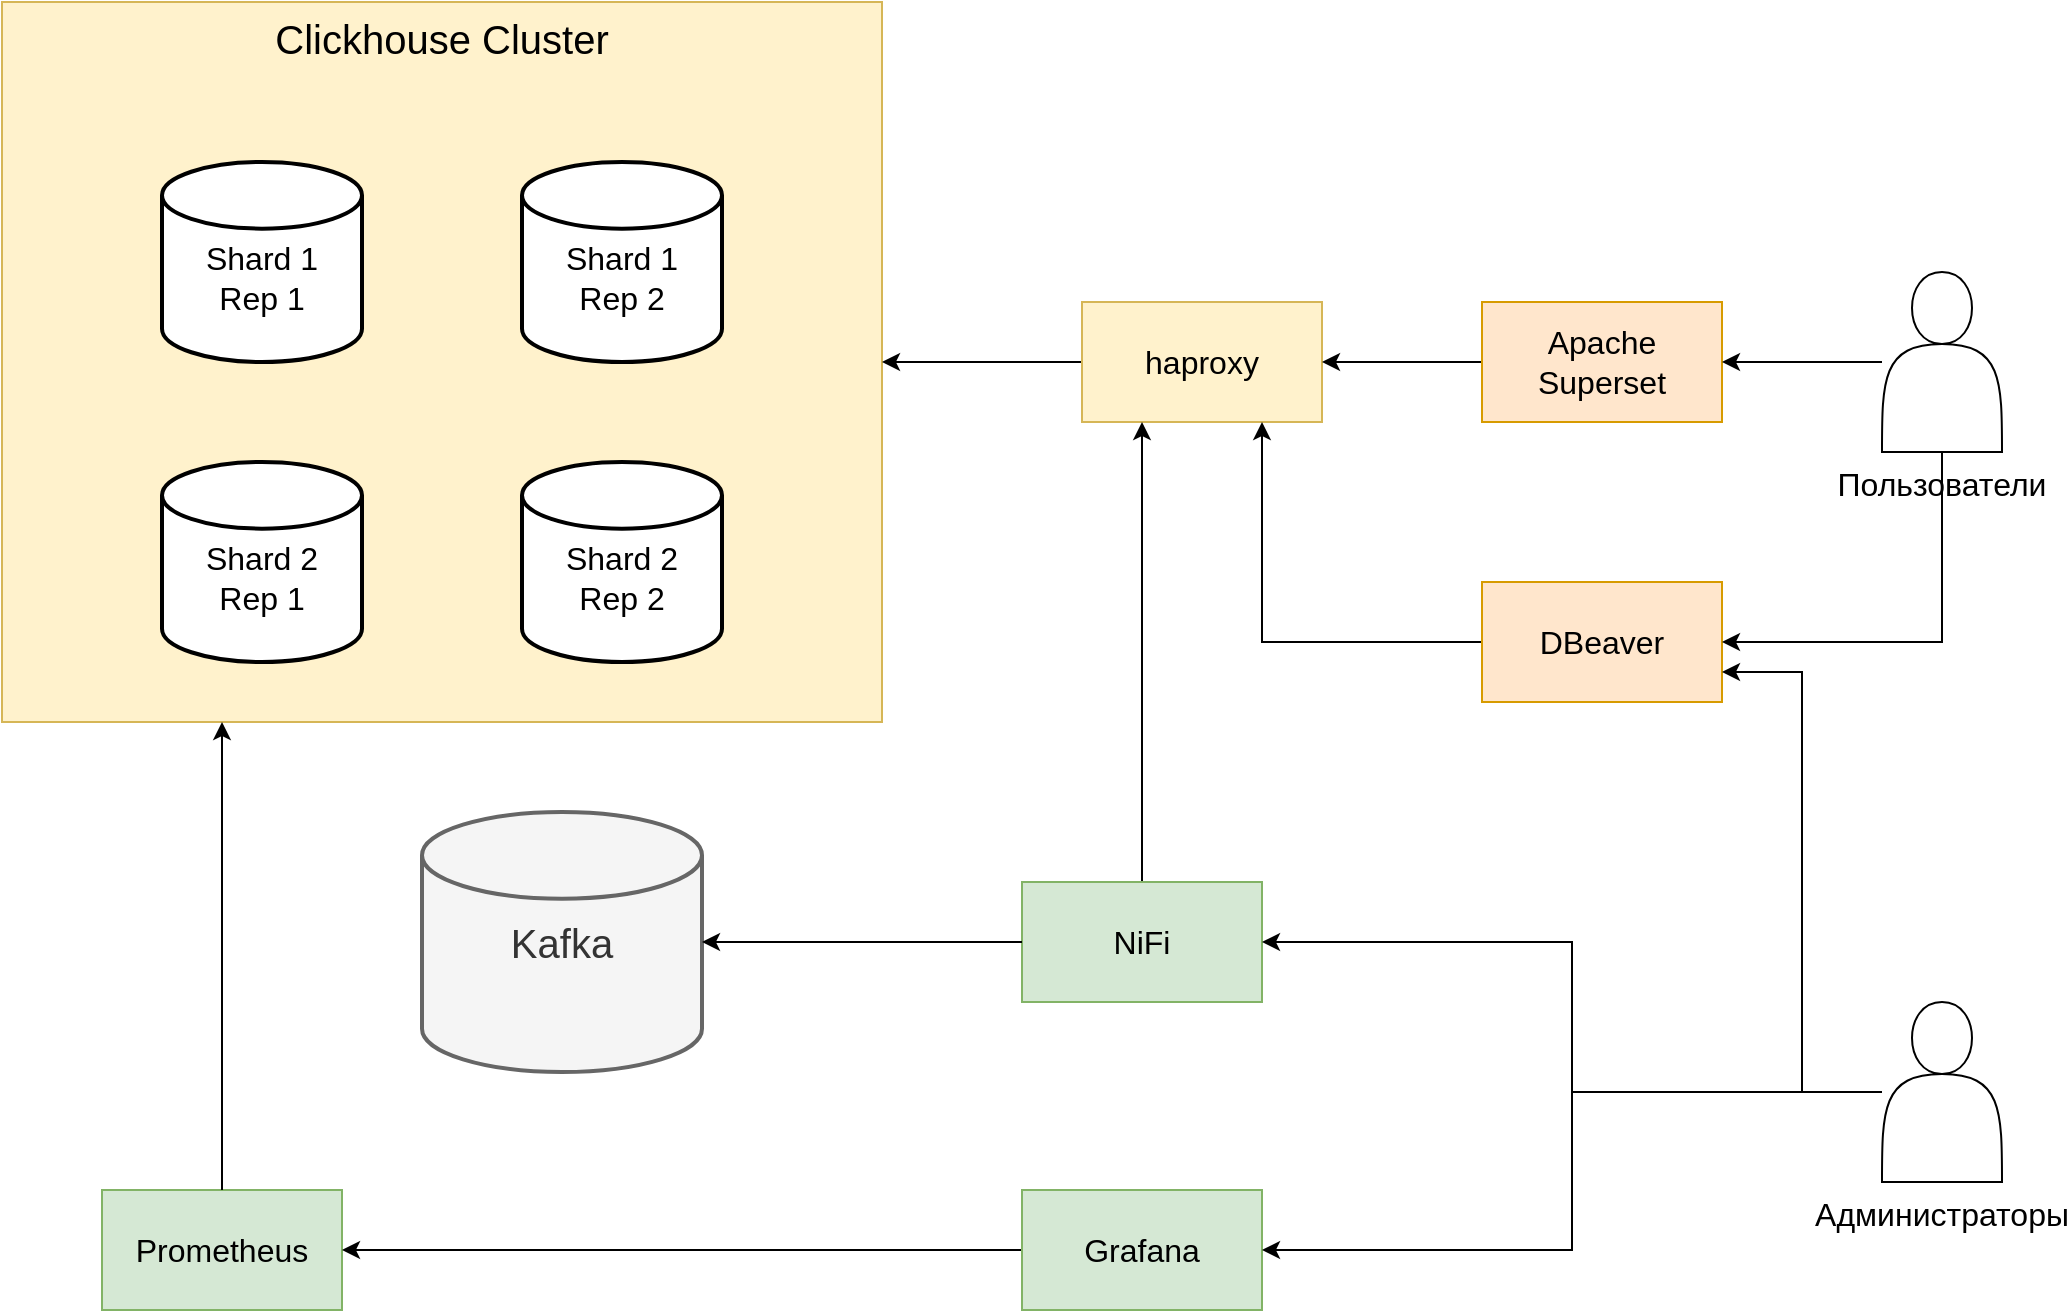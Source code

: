 <mxfile version="26.2.15">
  <diagram name="Страница — 1" id="MMgMjOwD4D79rNEsgax0">
    <mxGraphModel dx="1427" dy="974" grid="1" gridSize="10" guides="1" tooltips="1" connect="1" arrows="1" fold="1" page="1" pageScale="1" pageWidth="1169" pageHeight="827" math="0" shadow="0">
      <root>
        <mxCell id="0" />
        <mxCell id="1" parent="0" />
        <mxCell id="lgsHo6YYuJnd4zfrtJT4-11" value="" style="group;fillColor=#fff2cc;strokeColor=#d6b656;" vertex="1" connectable="0" parent="1">
          <mxGeometry x="40" y="100" width="440" height="360" as="geometry" />
        </mxCell>
        <mxCell id="lgsHo6YYuJnd4zfrtJT4-10" value="Clickhouse Cluster" style="rounded=0;whiteSpace=wrap;html=1;fontSize=20;verticalAlign=top;fillColor=#fff2cc;strokeColor=#d6b656;" vertex="1" parent="lgsHo6YYuJnd4zfrtJT4-11">
          <mxGeometry width="440" height="360" as="geometry" />
        </mxCell>
        <mxCell id="lgsHo6YYuJnd4zfrtJT4-1" value="Shard 1&lt;br&gt;Rep 1" style="strokeWidth=2;html=1;shape=mxgraph.flowchart.database;whiteSpace=wrap;fontSize=16;verticalAlign=middle;spacingTop=16;" vertex="1" parent="lgsHo6YYuJnd4zfrtJT4-11">
          <mxGeometry x="80" y="80" width="100" height="100" as="geometry" />
        </mxCell>
        <mxCell id="lgsHo6YYuJnd4zfrtJT4-6" value="Shard 1&lt;br&gt;Rep 2" style="strokeWidth=2;html=1;shape=mxgraph.flowchart.database;whiteSpace=wrap;fontSize=16;verticalAlign=middle;spacingTop=16;" vertex="1" parent="lgsHo6YYuJnd4zfrtJT4-11">
          <mxGeometry x="260" y="80" width="100" height="100" as="geometry" />
        </mxCell>
        <mxCell id="lgsHo6YYuJnd4zfrtJT4-7" value="Shard 2&lt;br&gt;Rep 1" style="strokeWidth=2;html=1;shape=mxgraph.flowchart.database;whiteSpace=wrap;fontSize=16;verticalAlign=middle;spacingTop=16;" vertex="1" parent="lgsHo6YYuJnd4zfrtJT4-11">
          <mxGeometry x="80" y="230" width="100" height="100" as="geometry" />
        </mxCell>
        <mxCell id="lgsHo6YYuJnd4zfrtJT4-8" value="Shard 2&lt;br&gt;Rep 2" style="strokeWidth=2;html=1;shape=mxgraph.flowchart.database;whiteSpace=wrap;fontSize=16;verticalAlign=middle;spacingTop=16;" vertex="1" parent="lgsHo6YYuJnd4zfrtJT4-11">
          <mxGeometry x="260" y="230" width="100" height="100" as="geometry" />
        </mxCell>
        <mxCell id="lgsHo6YYuJnd4zfrtJT4-15" value="" style="edgeStyle=orthogonalEdgeStyle;rounded=0;orthogonalLoop=1;jettySize=auto;html=1;startArrow=none;startFill=0;" edge="1" parent="1" source="lgsHo6YYuJnd4zfrtJT4-12" target="lgsHo6YYuJnd4zfrtJT4-10">
          <mxGeometry relative="1" as="geometry" />
        </mxCell>
        <mxCell id="lgsHo6YYuJnd4zfrtJT4-12" value="haproxy" style="rounded=0;whiteSpace=wrap;html=1;fontSize=16;fillColor=#fff2cc;strokeColor=#d6b656;" vertex="1" parent="1">
          <mxGeometry x="580" y="250" width="120" height="60" as="geometry" />
        </mxCell>
        <mxCell id="lgsHo6YYuJnd4zfrtJT4-17" style="edgeStyle=orthogonalEdgeStyle;rounded=0;orthogonalLoop=1;jettySize=auto;html=1;entryX=1;entryY=0.5;entryDx=0;entryDy=0;" edge="1" parent="1" source="lgsHo6YYuJnd4zfrtJT4-13" target="lgsHo6YYuJnd4zfrtJT4-12">
          <mxGeometry relative="1" as="geometry" />
        </mxCell>
        <mxCell id="lgsHo6YYuJnd4zfrtJT4-13" value="Apache Superset" style="rounded=0;whiteSpace=wrap;html=1;fontSize=16;fillColor=#ffe6cc;strokeColor=#d79b00;" vertex="1" parent="1">
          <mxGeometry x="780" y="250" width="120" height="60" as="geometry" />
        </mxCell>
        <mxCell id="lgsHo6YYuJnd4zfrtJT4-16" value="" style="edgeStyle=orthogonalEdgeStyle;rounded=0;orthogonalLoop=1;jettySize=auto;html=1;entryX=0.75;entryY=1;entryDx=0;entryDy=0;" edge="1" parent="1" source="lgsHo6YYuJnd4zfrtJT4-14" target="lgsHo6YYuJnd4zfrtJT4-12">
          <mxGeometry relative="1" as="geometry" />
        </mxCell>
        <mxCell id="lgsHo6YYuJnd4zfrtJT4-14" value="DBeaver" style="rounded=0;whiteSpace=wrap;html=1;fontSize=16;fillColor=#ffe6cc;strokeColor=#d79b00;" vertex="1" parent="1">
          <mxGeometry x="780" y="390" width="120" height="60" as="geometry" />
        </mxCell>
        <mxCell id="lgsHo6YYuJnd4zfrtJT4-18" value="Prometheus" style="rounded=0;whiteSpace=wrap;html=1;fontSize=16;fillColor=#d5e8d4;strokeColor=#82b366;" vertex="1" parent="1">
          <mxGeometry x="90" y="694" width="120" height="60" as="geometry" />
        </mxCell>
        <mxCell id="lgsHo6YYuJnd4zfrtJT4-20" value="" style="edgeStyle=orthogonalEdgeStyle;rounded=0;orthogonalLoop=1;jettySize=auto;html=1;" edge="1" parent="1" source="lgsHo6YYuJnd4zfrtJT4-19" target="lgsHo6YYuJnd4zfrtJT4-18">
          <mxGeometry relative="1" as="geometry" />
        </mxCell>
        <mxCell id="lgsHo6YYuJnd4zfrtJT4-19" value="Grafana" style="rounded=0;whiteSpace=wrap;html=1;fontSize=16;fillColor=#d5e8d4;strokeColor=#82b366;" vertex="1" parent="1">
          <mxGeometry x="550" y="694" width="120" height="60" as="geometry" />
        </mxCell>
        <mxCell id="lgsHo6YYuJnd4zfrtJT4-23" style="edgeStyle=orthogonalEdgeStyle;rounded=0;orthogonalLoop=1;jettySize=auto;html=1;entryX=0.25;entryY=1;entryDx=0;entryDy=0;" edge="1" parent="1" source="lgsHo6YYuJnd4zfrtJT4-18" target="lgsHo6YYuJnd4zfrtJT4-10">
          <mxGeometry relative="1" as="geometry" />
        </mxCell>
        <mxCell id="lgsHo6YYuJnd4zfrtJT4-25" style="edgeStyle=orthogonalEdgeStyle;rounded=0;orthogonalLoop=1;jettySize=auto;html=1;" edge="1" parent="1" source="lgsHo6YYuJnd4zfrtJT4-24" target="lgsHo6YYuJnd4zfrtJT4-13">
          <mxGeometry relative="1" as="geometry" />
        </mxCell>
        <mxCell id="lgsHo6YYuJnd4zfrtJT4-27" style="edgeStyle=orthogonalEdgeStyle;rounded=0;orthogonalLoop=1;jettySize=auto;html=1;exitX=0.5;exitY=1;exitDx=0;exitDy=0;entryX=1;entryY=0.5;entryDx=0;entryDy=0;" edge="1" parent="1" source="lgsHo6YYuJnd4zfrtJT4-24" target="lgsHo6YYuJnd4zfrtJT4-14">
          <mxGeometry relative="1" as="geometry" />
        </mxCell>
        <mxCell id="lgsHo6YYuJnd4zfrtJT4-24" value="Пользователи" style="shape=actor;whiteSpace=wrap;html=1;verticalAlign=top;labelPosition=center;verticalLabelPosition=bottom;align=center;fontSize=16;" vertex="1" parent="1">
          <mxGeometry x="980" y="235" width="60" height="90" as="geometry" />
        </mxCell>
        <mxCell id="lgsHo6YYuJnd4zfrtJT4-32" style="edgeStyle=orthogonalEdgeStyle;rounded=0;orthogonalLoop=1;jettySize=auto;html=1;exitX=0.5;exitY=0;exitDx=0;exitDy=0;entryX=0.25;entryY=1;entryDx=0;entryDy=0;" edge="1" parent="1" source="lgsHo6YYuJnd4zfrtJT4-29" target="lgsHo6YYuJnd4zfrtJT4-12">
          <mxGeometry relative="1" as="geometry" />
        </mxCell>
        <mxCell id="lgsHo6YYuJnd4zfrtJT4-29" value="NiFi" style="rounded=0;whiteSpace=wrap;html=1;fontSize=16;fillColor=#d5e8d4;strokeColor=#82b366;" vertex="1" parent="1">
          <mxGeometry x="550" y="540" width="120" height="60" as="geometry" />
        </mxCell>
        <mxCell id="lgsHo6YYuJnd4zfrtJT4-31" value="Kafka" style="strokeWidth=2;html=1;shape=mxgraph.flowchart.database;whiteSpace=wrap;fontSize=20;fillColor=#f5f5f5;fontColor=#333333;strokeColor=#666666;" vertex="1" parent="1">
          <mxGeometry x="250" y="505" width="140" height="130" as="geometry" />
        </mxCell>
        <mxCell id="lgsHo6YYuJnd4zfrtJT4-33" style="edgeStyle=orthogonalEdgeStyle;rounded=0;orthogonalLoop=1;jettySize=auto;html=1;exitX=0;exitY=0.5;exitDx=0;exitDy=0;entryX=1;entryY=0.5;entryDx=0;entryDy=0;entryPerimeter=0;" edge="1" parent="1" source="lgsHo6YYuJnd4zfrtJT4-29" target="lgsHo6YYuJnd4zfrtJT4-31">
          <mxGeometry relative="1" as="geometry" />
        </mxCell>
        <mxCell id="lgsHo6YYuJnd4zfrtJT4-39" style="edgeStyle=orthogonalEdgeStyle;rounded=0;orthogonalLoop=1;jettySize=auto;html=1;entryX=1;entryY=0.5;entryDx=0;entryDy=0;" edge="1" parent="1" source="lgsHo6YYuJnd4zfrtJT4-36" target="lgsHo6YYuJnd4zfrtJT4-29">
          <mxGeometry relative="1" as="geometry" />
        </mxCell>
        <mxCell id="lgsHo6YYuJnd4zfrtJT4-40" style="edgeStyle=orthogonalEdgeStyle;rounded=0;orthogonalLoop=1;jettySize=auto;html=1;entryX=1;entryY=0.5;entryDx=0;entryDy=0;" edge="1" parent="1" source="lgsHo6YYuJnd4zfrtJT4-36" target="lgsHo6YYuJnd4zfrtJT4-19">
          <mxGeometry relative="1" as="geometry" />
        </mxCell>
        <mxCell id="lgsHo6YYuJnd4zfrtJT4-43" style="edgeStyle=orthogonalEdgeStyle;rounded=0;orthogonalLoop=1;jettySize=auto;html=1;entryX=1;entryY=0.75;entryDx=0;entryDy=0;" edge="1" parent="1" source="lgsHo6YYuJnd4zfrtJT4-36" target="lgsHo6YYuJnd4zfrtJT4-14">
          <mxGeometry relative="1" as="geometry" />
        </mxCell>
        <mxCell id="lgsHo6YYuJnd4zfrtJT4-36" value="Администраторы" style="shape=actor;whiteSpace=wrap;html=1;verticalAlign=top;labelPosition=center;verticalLabelPosition=bottom;align=center;fontSize=16;" vertex="1" parent="1">
          <mxGeometry x="980" y="600" width="60" height="90" as="geometry" />
        </mxCell>
      </root>
    </mxGraphModel>
  </diagram>
</mxfile>
